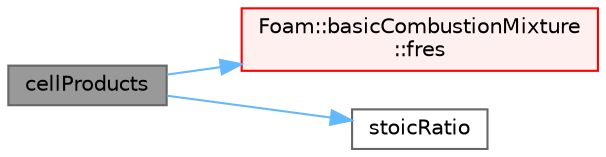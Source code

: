 digraph "cellProducts"
{
 // LATEX_PDF_SIZE
  bgcolor="transparent";
  edge [fontname=Helvetica,fontsize=10,labelfontname=Helvetica,labelfontsize=10];
  node [fontname=Helvetica,fontsize=10,shape=box,height=0.2,width=0.4];
  rankdir="LR";
  Node1 [id="Node000001",label="cellProducts",height=0.2,width=0.4,color="gray40", fillcolor="grey60", style="filled", fontcolor="black",tooltip=" "];
  Node1 -> Node2 [id="edge1_Node000001_Node000002",color="steelblue1",style="solid",tooltip=" "];
  Node2 [id="Node000002",label="Foam::basicCombustionMixture\l::fres",height=0.2,width=0.4,color="red", fillcolor="#FFF0F0", style="filled",URL="$classFoam_1_1basicCombustionMixture.html#acbffdcb2124a13da815c8c737fbbe02b",tooltip=" "];
  Node1 -> Node4 [id="edge2_Node000001_Node000004",color="steelblue1",style="solid",tooltip=" "];
  Node4 [id="Node000004",label="stoicRatio",height=0.2,width=0.4,color="grey40", fillcolor="white", style="filled",URL="$classFoam_1_1veryInhomogeneousMixture.html#a81d69c1486d17b251f472d515b04c5ce",tooltip=" "];
}
